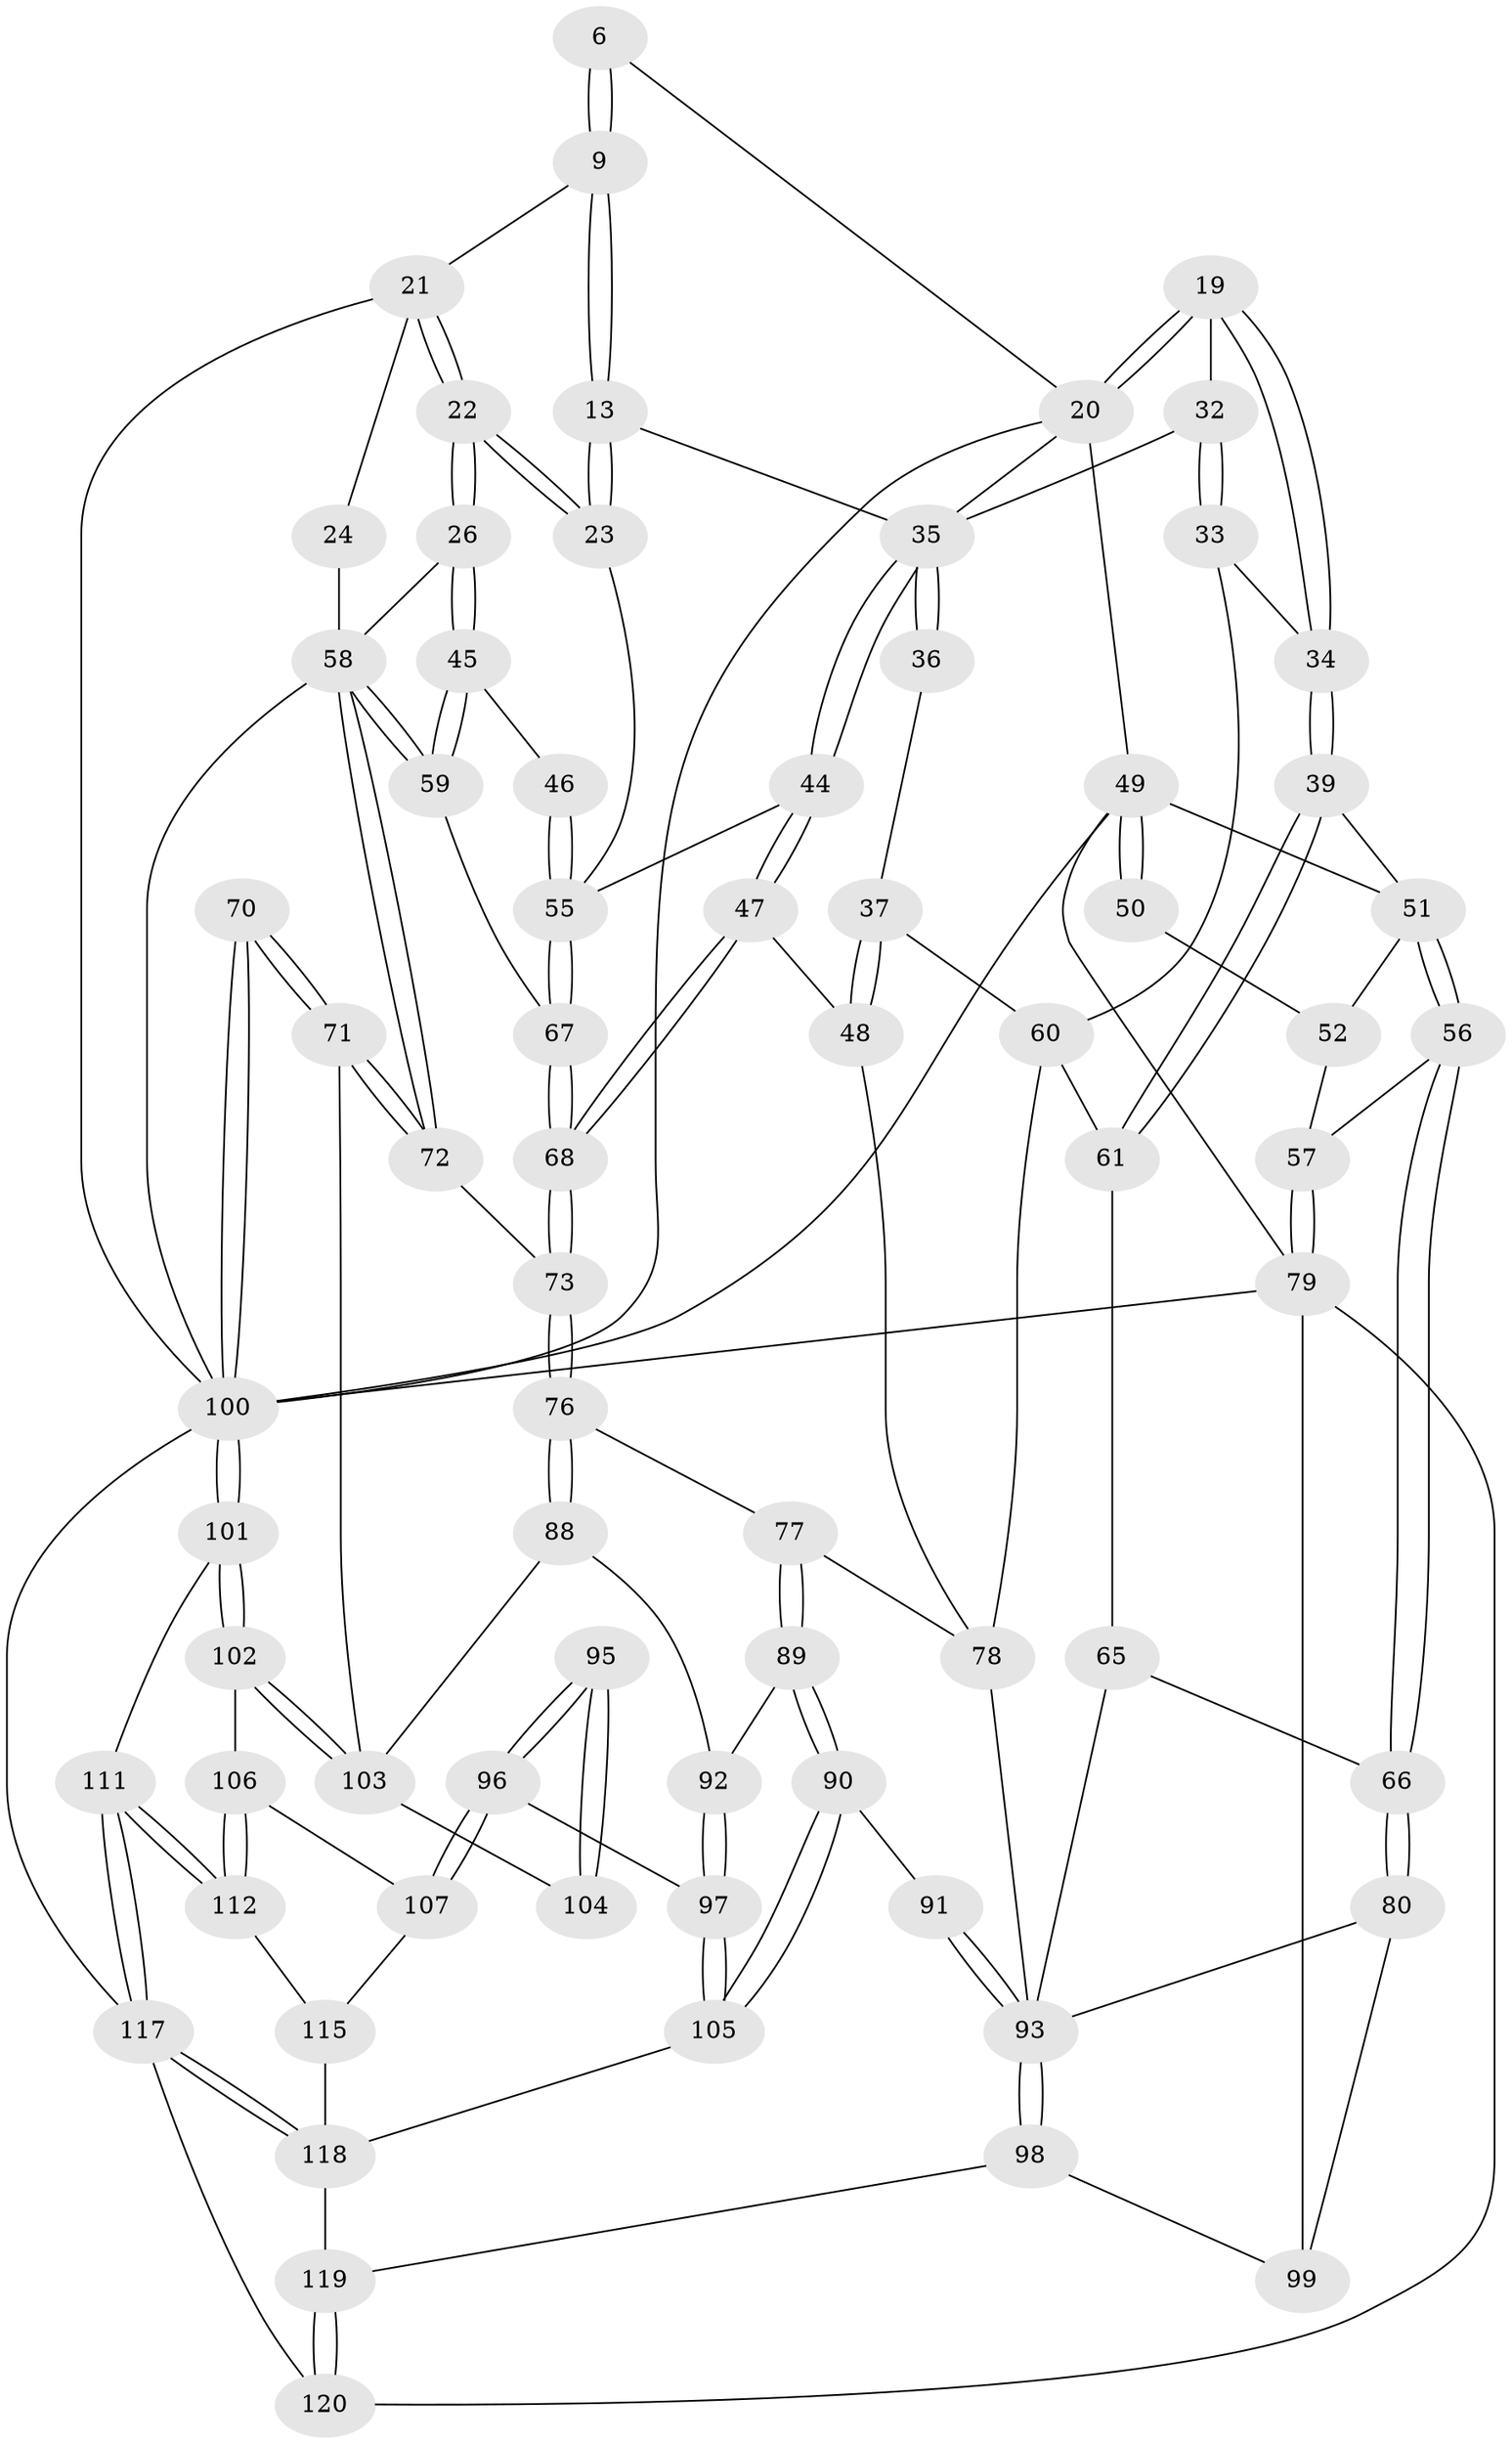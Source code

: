 // original degree distribution, {3: 0.016666666666666666, 5: 0.5666666666666667, 6: 0.19166666666666668, 4: 0.225}
// Generated by graph-tools (version 1.1) at 2025/04/03/04/25 22:04:36]
// undirected, 72 vertices, 168 edges
graph export_dot {
graph [start="1"]
  node [color=gray90,style=filled];
  6 [pos="+0.6470967187684298+0"];
  9 [pos="+0.7417046356003745+0.055399768831941074"];
  13 [pos="+0.6703109029362786+0.12818462924903118"];
  19 [pos="+0.3366866529148091+0.16089339949892137",super="+18+17"];
  20 [pos="+0.2436500197319894+0",super="+4+5+16"];
  21 [pos="+0.7864940968825347+0.079746939219192",super="+8"];
  22 [pos="+0.7646911489838845+0.20893009780514796"];
  23 [pos="+0.6718911784095922+0.13088611358593652"];
  24 [pos="+0.8293675867673265+0.08615648539080067",super="+12"];
  26 [pos="+0.7651036094010126+0.20955265543967605"];
  32 [pos="+0.4398139722632774+0.17836139354260064",super="+29"];
  33 [pos="+0.41129189750962836+0.2428463560182311"];
  34 [pos="+0.3368075454138206+0.17453190581913253"];
  35 [pos="+0.5654808419879499+0.24180918749509583",super="+14+15+28"];
  36 [pos="+0.5036621568801507+0.18855471193691803"];
  37 [pos="+0.48413108136575045+0.20582575208052106"];
  39 [pos="+0.27028192735735174+0.25765257205801384"];
  44 [pos="+0.5672310713905249+0.24671689263196864"];
  45 [pos="+0.7315961763922313+0.25748558629590607"];
  46 [pos="+0.7272465336341699+0.2598433932818255"];
  47 [pos="+0.5374379527282018+0.31583261984305266"];
  48 [pos="+0.4949599458745102+0.3391162095956596"];
  49 [pos="+0+0.05258445494725353",super="+41"];
  50 [pos="+0.12545648611815555+0.1744622273981935"];
  51 [pos="+0.17832840933046168+0.27094378267155905",super="+40"];
  52 [pos="+0.12415614111519305+0.17824371227800676"];
  55 [pos="+0.6852255048970911+0.2924697442606357",super="+43+42"];
  56 [pos="+0.12987630952724133+0.3584986267836539"];
  57 [pos="+0.10967125478426229+0.35204006086064377",super="+54"];
  58 [pos="+0.8201946656821077+0.38362206477096983",super="+27+11+25"];
  59 [pos="+0.7836722110545589+0.3468080352668192"];
  60 [pos="+0.41455831772768603+0.24989281849101394",super="+38"];
  61 [pos="+0.2763656906878183+0.2886238503862138"];
  65 [pos="+0.2510157930763041+0.3829255890161596",super="+64"];
  66 [pos="+0.13708113098181748+0.36323811703334186"];
  67 [pos="+0.6716438113970576+0.3378188568821853"];
  68 [pos="+0.6546869447146627+0.3699347913080782"];
  70 [pos="+1+0.35273888519058305"];
  71 [pos="+0.835045165637529+0.4792536739982524"];
  72 [pos="+0.8157453149671219+0.41895646353815225"];
  73 [pos="+0.6576704196953738+0.3824901853884461"];
  76 [pos="+0.6242658709540174+0.47918416410408365"];
  77 [pos="+0.4921941423196558+0.4489464939621166"];
  78 [pos="+0.4707431357856734+0.4254375340602562",super="+62+63"];
  79 [pos="+0.0097552178715252+0.4067311107677794",super="+75"];
  80 [pos="+0.12690211683123312+0.5232490739027428"];
  88 [pos="+0.6330089683016588+0.49468513188919966"];
  89 [pos="+0.48196163535118564+0.5960077235197848"];
  90 [pos="+0.4507949532465626+0.6572363715176475"];
  91 [pos="+0.3305835702272472+0.6313898963518394"];
  92 [pos="+0.5741198918102637+0.5611407171647024"];
  93 [pos="+0.271908629199624+0.6807773002582059",super="+84+85"];
  95 [pos="+0.6596281524694592+0.6825950550148244"];
  96 [pos="+0.6479816682904077+0.705300418851088"];
  97 [pos="+0.6224466918636072+0.7035104371852626"];
  98 [pos="+0.1577559767699249+0.8209879210764833"];
  99 [pos="+0+0.7371426549325844",super="+81"];
  100 [pos="+1+0.7589374308441497",super="+3+10"];
  101 [pos="+1+0.7584056673511181"];
  102 [pos="+0.9199098584404004+0.6563266889710436"];
  103 [pos="+0.877933863657582+0.6082045815731382",super="+86+87"];
  104 [pos="+0.7954506714463687+0.6252159997931119",super="+94"];
  105 [pos="+0.5001404023947378+0.7138344012613299"];
  106 [pos="+0.8213573362105631+0.7346667202775894"];
  107 [pos="+0.6642861798839146+0.7265075765850976"];
  111 [pos="+0.9038253053499858+0.8976645445129598"];
  112 [pos="+0.8126757692119109+0.8410717299889983"];
  115 [pos="+0.7093619168575138+0.8712484039655096",super="+113"];
  117 [pos="+0.7362423759894761+1"];
  118 [pos="+0.6972917147905026+1",super="+116+114"];
  119 [pos="+0.5241437749872916+1",super="+109+110"];
  120 [pos="+0.16771793250977513+1"];
  6 -- 9;
  6 -- 9;
  6 -- 20;
  9 -- 13;
  9 -- 13;
  9 -- 21;
  13 -- 23;
  13 -- 23;
  13 -- 35;
  19 -- 20 [weight=2];
  19 -- 20;
  19 -- 34;
  19 -- 34;
  19 -- 32 [weight=2];
  20 -- 100;
  20 -- 35;
  20 -- 49;
  21 -- 22;
  21 -- 22;
  21 -- 24 [weight=2];
  21 -- 100;
  22 -- 23;
  22 -- 23;
  22 -- 26;
  22 -- 26;
  23 -- 55;
  24 -- 58 [weight=2];
  26 -- 45;
  26 -- 45;
  26 -- 58;
  32 -- 33;
  32 -- 33;
  32 -- 35;
  33 -- 34;
  33 -- 60;
  34 -- 39;
  34 -- 39;
  35 -- 36 [weight=2];
  35 -- 36;
  35 -- 44;
  35 -- 44;
  36 -- 37;
  37 -- 48;
  37 -- 48;
  37 -- 60;
  39 -- 61;
  39 -- 61;
  39 -- 51;
  44 -- 47;
  44 -- 47;
  44 -- 55;
  45 -- 46;
  45 -- 59;
  45 -- 59;
  46 -- 55 [weight=2];
  46 -- 55;
  47 -- 48;
  47 -- 68;
  47 -- 68;
  48 -- 78;
  49 -- 50 [weight=2];
  49 -- 50;
  49 -- 51;
  49 -- 100;
  49 -- 79;
  50 -- 52;
  51 -- 52;
  51 -- 56;
  51 -- 56;
  52 -- 57;
  55 -- 67;
  55 -- 67;
  56 -- 57;
  56 -- 66;
  56 -- 66;
  57 -- 79 [weight=2];
  57 -- 79;
  58 -- 59;
  58 -- 59;
  58 -- 72;
  58 -- 72;
  58 -- 100;
  59 -- 67;
  60 -- 61;
  60 -- 78;
  61 -- 65;
  65 -- 66;
  65 -- 93 [weight=2];
  66 -- 80;
  66 -- 80;
  67 -- 68;
  67 -- 68;
  68 -- 73;
  68 -- 73;
  70 -- 71;
  70 -- 71;
  70 -- 100 [weight=2];
  70 -- 100;
  71 -- 72;
  71 -- 72;
  71 -- 103;
  72 -- 73;
  73 -- 76;
  73 -- 76;
  76 -- 77;
  76 -- 88;
  76 -- 88;
  77 -- 78;
  77 -- 89;
  77 -- 89;
  78 -- 93 [weight=2];
  79 -- 99 [weight=2];
  79 -- 100;
  79 -- 120;
  80 -- 93;
  80 -- 99;
  88 -- 92;
  88 -- 103;
  89 -- 90;
  89 -- 90;
  89 -- 92;
  90 -- 91;
  90 -- 105;
  90 -- 105;
  91 -- 93 [weight=2];
  91 -- 93;
  92 -- 97;
  92 -- 97;
  93 -- 98;
  93 -- 98;
  95 -- 96;
  95 -- 96;
  95 -- 104 [weight=2];
  95 -- 104;
  96 -- 97;
  96 -- 107;
  96 -- 107;
  97 -- 105;
  97 -- 105;
  98 -- 99;
  98 -- 119;
  100 -- 101;
  100 -- 101;
  100 -- 117;
  101 -- 102;
  101 -- 102;
  101 -- 111;
  102 -- 103;
  102 -- 103;
  102 -- 106;
  103 -- 104 [weight=2];
  105 -- 118;
  106 -- 107;
  106 -- 112;
  106 -- 112;
  107 -- 115;
  111 -- 112;
  111 -- 112;
  111 -- 117;
  111 -- 117;
  112 -- 115;
  115 -- 118 [weight=2];
  117 -- 118;
  117 -- 118;
  117 -- 120;
  118 -- 119 [weight=2];
  119 -- 120 [weight=2];
  119 -- 120;
}
